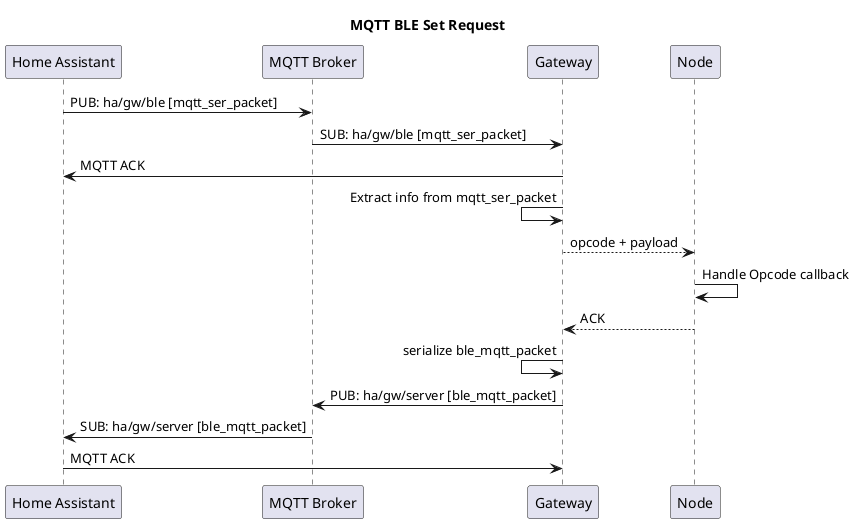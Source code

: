 @startuml mqtt_ble

title "MQTT BLE Set Request"

participant "Home Assistant" as HA
participant "MQTT Broker" as MB
participant "Gateway" as GW

HA -> MB : PUB: ha/gw/ble [mqtt_ser_packet]
MB -> GW : SUB: ha/gw/ble [mqtt_ser_packet]
GW -> HA : MQTT ACK
GW <- GW : Extract info from mqtt_ser_packet
GW --> "Node" : opcode + payload
"Node" -> "Node" : Handle Opcode callback
"Node" --> GW : ACK
GW <- GW: serialize ble_mqtt_packet 
GW -> MB : PUB: ha/gw/server [ble_mqtt_packet]
MB -> HA : SUB: ha/gw/server [ble_mqtt_packet]
HA -> GW : MQTT ACK
@enduml